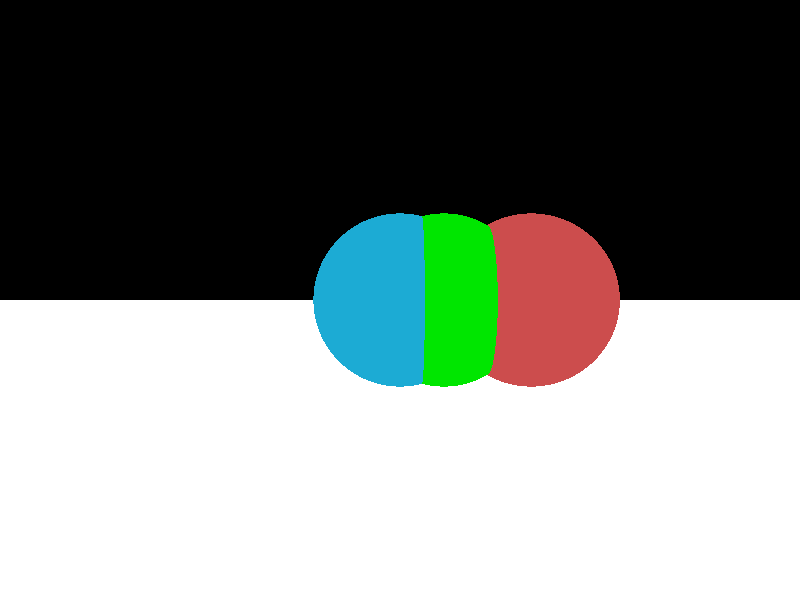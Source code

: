 camera {
  location  <0, 0, 14>
  up        <0,  1,  0>
  right     <1.33333, 0,  0>
  look_at   <0, 0, 0>
}

light_source {<0, 14, 0> color rgb <1.0, 1.0, 1.0>}


sphere { <-1, 0, 0>, 2
  pigment { color rgb <0.0, 0.9, 0.0>}
}

sphere { <0, 0, 0>, 2
  pigment { color rgb <0.11, 0.67, 0.83>}
}

sphere { <-3, 0, 0>, 2
  pigment { color rgb <0.8, 0.3, 0.3>}
}

plane {<0, 1, 0>, -2
      pigment {color rgb <1.0, 1.0, 1.0>}
}